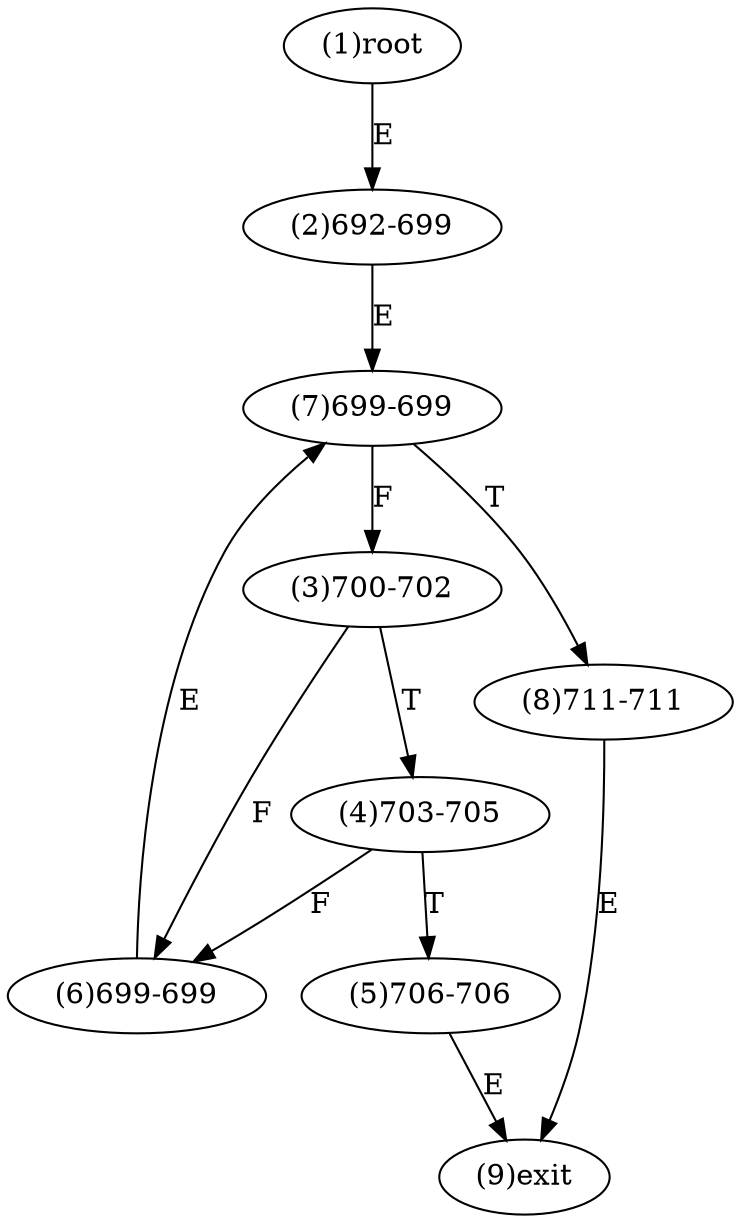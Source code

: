 digraph "" { 
1[ label="(1)root"];
2[ label="(2)692-699"];
3[ label="(3)700-702"];
4[ label="(4)703-705"];
5[ label="(5)706-706"];
6[ label="(6)699-699"];
7[ label="(7)699-699"];
8[ label="(8)711-711"];
9[ label="(9)exit"];
1->2[ label="E"];
2->7[ label="E"];
3->6[ label="F"];
3->4[ label="T"];
4->6[ label="F"];
4->5[ label="T"];
5->9[ label="E"];
6->7[ label="E"];
7->3[ label="F"];
7->8[ label="T"];
8->9[ label="E"];
}